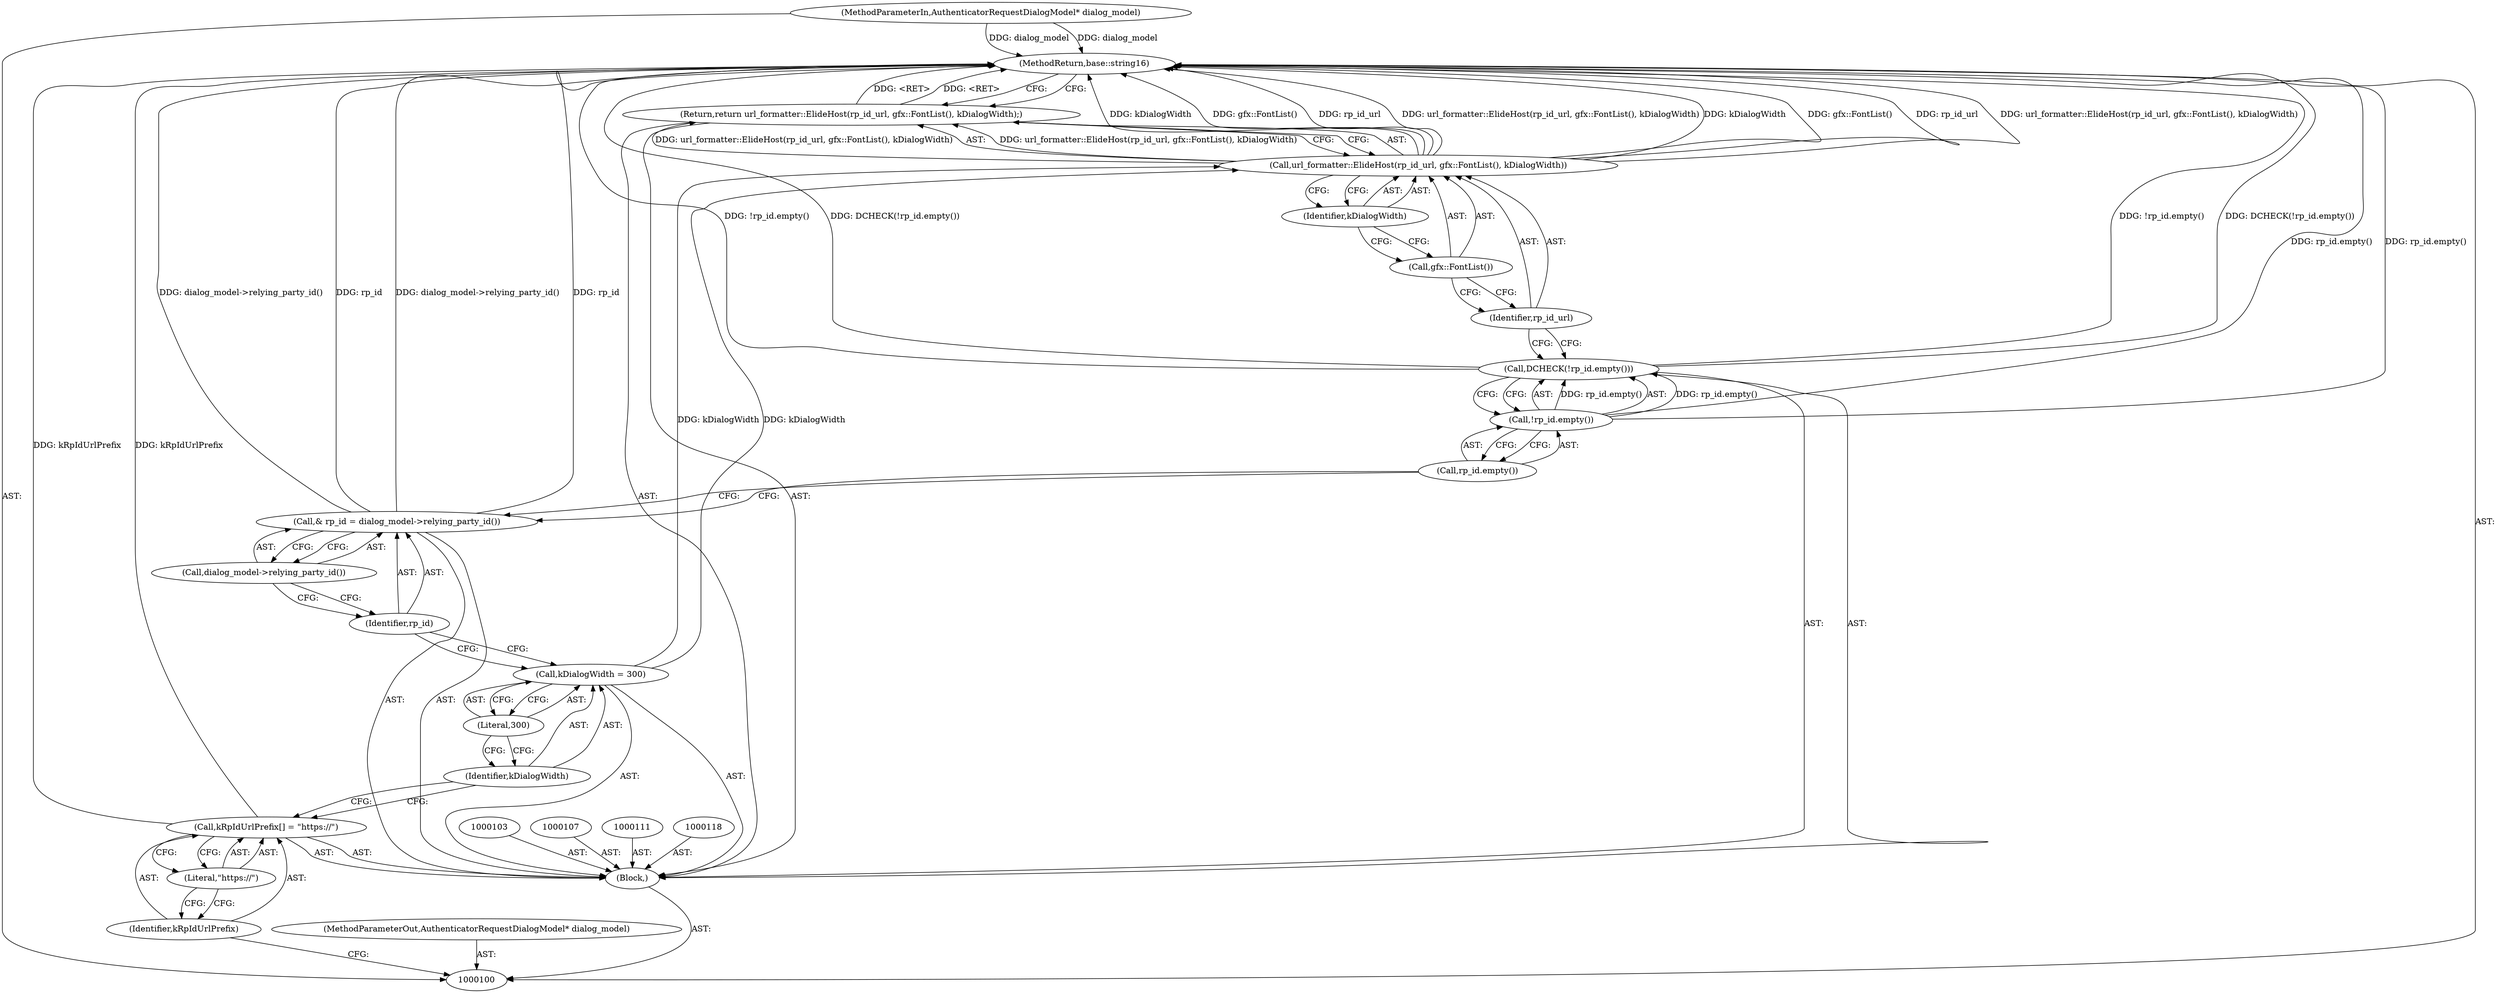 digraph "0_Chrome_2f19869af13bbfdcfd682a55c0d2c61c6e102475" {
"1000124" [label="(MethodReturn,base::string16)"];
"1000101" [label="(MethodParameterIn,AuthenticatorRequestDialogModel* dialog_model)"];
"1000163" [label="(MethodParameterOut,AuthenticatorRequestDialogModel* dialog_model)"];
"1000102" [label="(Block,)"];
"1000104" [label="(Call,kRpIdUrlPrefix[] = \"https://\")"];
"1000105" [label="(Identifier,kRpIdUrlPrefix)"];
"1000106" [label="(Literal,\"https://\")"];
"1000108" [label="(Call,kDialogWidth = 300)"];
"1000109" [label="(Identifier,kDialogWidth)"];
"1000110" [label="(Literal,300)"];
"1000112" [label="(Call,& rp_id = dialog_model->relying_party_id())"];
"1000113" [label="(Identifier,rp_id)"];
"1000114" [label="(Call,dialog_model->relying_party_id())"];
"1000116" [label="(Call,!rp_id.empty())"];
"1000117" [label="(Call,rp_id.empty())"];
"1000115" [label="(Call,DCHECK(!rp_id.empty()))"];
"1000119" [label="(Return,return url_formatter::ElideHost(rp_id_url, gfx::FontList(), kDialogWidth);)"];
"1000121" [label="(Identifier,rp_id_url)"];
"1000122" [label="(Call,gfx::FontList())"];
"1000123" [label="(Identifier,kDialogWidth)"];
"1000120" [label="(Call,url_formatter::ElideHost(rp_id_url, gfx::FontList(), kDialogWidth))"];
"1000124" -> "1000100"  [label="AST: "];
"1000124" -> "1000119"  [label="CFG: "];
"1000119" -> "1000124"  [label="DDG: <RET>"];
"1000116" -> "1000124"  [label="DDG: rp_id.empty()"];
"1000104" -> "1000124"  [label="DDG: kRpIdUrlPrefix"];
"1000112" -> "1000124"  [label="DDG: dialog_model->relying_party_id()"];
"1000112" -> "1000124"  [label="DDG: rp_id"];
"1000120" -> "1000124"  [label="DDG: kDialogWidth"];
"1000120" -> "1000124"  [label="DDG: gfx::FontList()"];
"1000120" -> "1000124"  [label="DDG: rp_id_url"];
"1000120" -> "1000124"  [label="DDG: url_formatter::ElideHost(rp_id_url, gfx::FontList(), kDialogWidth)"];
"1000115" -> "1000124"  [label="DDG: !rp_id.empty()"];
"1000115" -> "1000124"  [label="DDG: DCHECK(!rp_id.empty())"];
"1000101" -> "1000124"  [label="DDG: dialog_model"];
"1000101" -> "1000100"  [label="AST: "];
"1000101" -> "1000124"  [label="DDG: dialog_model"];
"1000163" -> "1000100"  [label="AST: "];
"1000102" -> "1000100"  [label="AST: "];
"1000103" -> "1000102"  [label="AST: "];
"1000104" -> "1000102"  [label="AST: "];
"1000107" -> "1000102"  [label="AST: "];
"1000108" -> "1000102"  [label="AST: "];
"1000111" -> "1000102"  [label="AST: "];
"1000112" -> "1000102"  [label="AST: "];
"1000115" -> "1000102"  [label="AST: "];
"1000118" -> "1000102"  [label="AST: "];
"1000119" -> "1000102"  [label="AST: "];
"1000104" -> "1000102"  [label="AST: "];
"1000104" -> "1000106"  [label="CFG: "];
"1000105" -> "1000104"  [label="AST: "];
"1000106" -> "1000104"  [label="AST: "];
"1000109" -> "1000104"  [label="CFG: "];
"1000104" -> "1000124"  [label="DDG: kRpIdUrlPrefix"];
"1000105" -> "1000104"  [label="AST: "];
"1000105" -> "1000100"  [label="CFG: "];
"1000106" -> "1000105"  [label="CFG: "];
"1000106" -> "1000104"  [label="AST: "];
"1000106" -> "1000105"  [label="CFG: "];
"1000104" -> "1000106"  [label="CFG: "];
"1000108" -> "1000102"  [label="AST: "];
"1000108" -> "1000110"  [label="CFG: "];
"1000109" -> "1000108"  [label="AST: "];
"1000110" -> "1000108"  [label="AST: "];
"1000113" -> "1000108"  [label="CFG: "];
"1000108" -> "1000120"  [label="DDG: kDialogWidth"];
"1000109" -> "1000108"  [label="AST: "];
"1000109" -> "1000104"  [label="CFG: "];
"1000110" -> "1000109"  [label="CFG: "];
"1000110" -> "1000108"  [label="AST: "];
"1000110" -> "1000109"  [label="CFG: "];
"1000108" -> "1000110"  [label="CFG: "];
"1000112" -> "1000102"  [label="AST: "];
"1000112" -> "1000114"  [label="CFG: "];
"1000113" -> "1000112"  [label="AST: "];
"1000114" -> "1000112"  [label="AST: "];
"1000117" -> "1000112"  [label="CFG: "];
"1000112" -> "1000124"  [label="DDG: dialog_model->relying_party_id()"];
"1000112" -> "1000124"  [label="DDG: rp_id"];
"1000113" -> "1000112"  [label="AST: "];
"1000113" -> "1000108"  [label="CFG: "];
"1000114" -> "1000113"  [label="CFG: "];
"1000114" -> "1000112"  [label="AST: "];
"1000114" -> "1000113"  [label="CFG: "];
"1000112" -> "1000114"  [label="CFG: "];
"1000116" -> "1000115"  [label="AST: "];
"1000116" -> "1000117"  [label="CFG: "];
"1000117" -> "1000116"  [label="AST: "];
"1000115" -> "1000116"  [label="CFG: "];
"1000116" -> "1000124"  [label="DDG: rp_id.empty()"];
"1000116" -> "1000115"  [label="DDG: rp_id.empty()"];
"1000117" -> "1000116"  [label="AST: "];
"1000117" -> "1000112"  [label="CFG: "];
"1000116" -> "1000117"  [label="CFG: "];
"1000115" -> "1000102"  [label="AST: "];
"1000115" -> "1000116"  [label="CFG: "];
"1000116" -> "1000115"  [label="AST: "];
"1000121" -> "1000115"  [label="CFG: "];
"1000115" -> "1000124"  [label="DDG: !rp_id.empty()"];
"1000115" -> "1000124"  [label="DDG: DCHECK(!rp_id.empty())"];
"1000116" -> "1000115"  [label="DDG: rp_id.empty()"];
"1000119" -> "1000102"  [label="AST: "];
"1000119" -> "1000120"  [label="CFG: "];
"1000120" -> "1000119"  [label="AST: "];
"1000124" -> "1000119"  [label="CFG: "];
"1000119" -> "1000124"  [label="DDG: <RET>"];
"1000120" -> "1000119"  [label="DDG: url_formatter::ElideHost(rp_id_url, gfx::FontList(), kDialogWidth)"];
"1000121" -> "1000120"  [label="AST: "];
"1000121" -> "1000115"  [label="CFG: "];
"1000122" -> "1000121"  [label="CFG: "];
"1000122" -> "1000120"  [label="AST: "];
"1000122" -> "1000121"  [label="CFG: "];
"1000123" -> "1000122"  [label="CFG: "];
"1000123" -> "1000120"  [label="AST: "];
"1000123" -> "1000122"  [label="CFG: "];
"1000120" -> "1000123"  [label="CFG: "];
"1000120" -> "1000119"  [label="AST: "];
"1000120" -> "1000123"  [label="CFG: "];
"1000121" -> "1000120"  [label="AST: "];
"1000122" -> "1000120"  [label="AST: "];
"1000123" -> "1000120"  [label="AST: "];
"1000119" -> "1000120"  [label="CFG: "];
"1000120" -> "1000124"  [label="DDG: kDialogWidth"];
"1000120" -> "1000124"  [label="DDG: gfx::FontList()"];
"1000120" -> "1000124"  [label="DDG: rp_id_url"];
"1000120" -> "1000124"  [label="DDG: url_formatter::ElideHost(rp_id_url, gfx::FontList(), kDialogWidth)"];
"1000120" -> "1000119"  [label="DDG: url_formatter::ElideHost(rp_id_url, gfx::FontList(), kDialogWidth)"];
"1000108" -> "1000120"  [label="DDG: kDialogWidth"];
}
